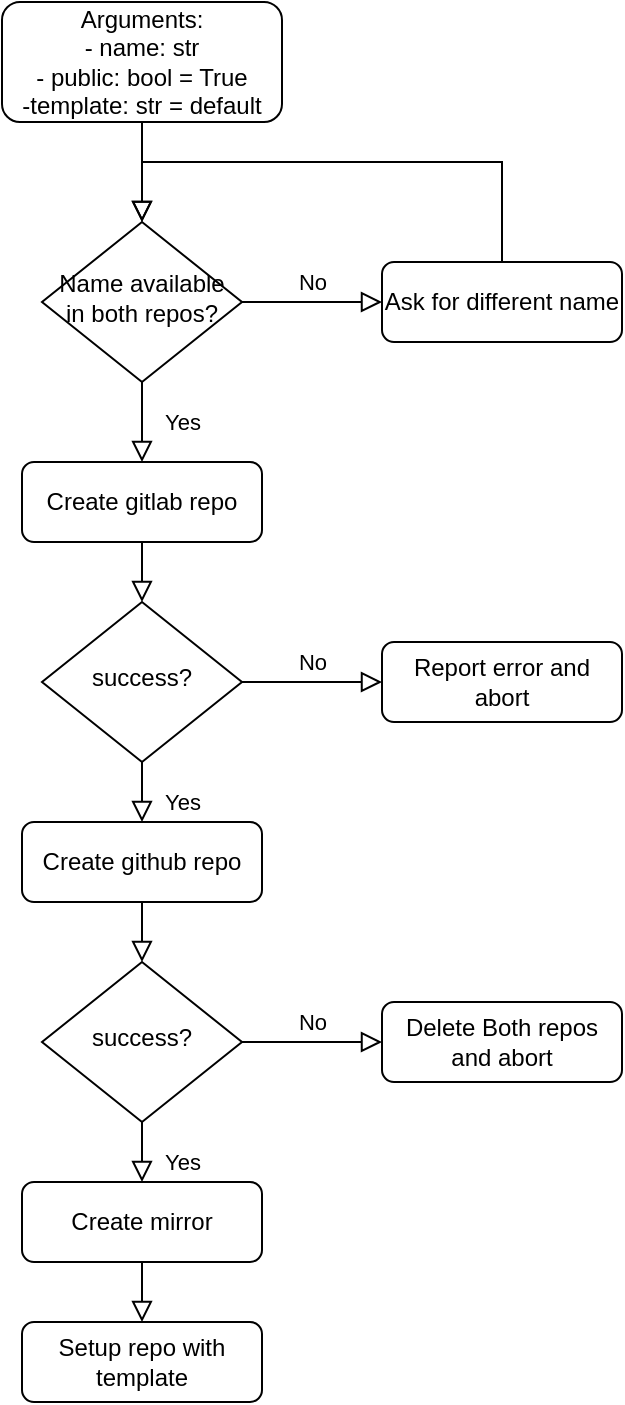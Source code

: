 <mxfile version="13.7.3" type="device"><diagram id="C5RBs43oDa-KdzZeNtuy" name="Page-1"><mxGraphModel dx="780" dy="1214" grid="1" gridSize="10" guides="1" tooltips="1" connect="1" arrows="1" fold="1" page="1" pageScale="1" pageWidth="827" pageHeight="1169" math="0" shadow="0"><root><mxCell id="WIyWlLk6GJQsqaUBKTNV-0"/><mxCell id="WIyWlLk6GJQsqaUBKTNV-1" parent="WIyWlLk6GJQsqaUBKTNV-0"/><mxCell id="WIyWlLk6GJQsqaUBKTNV-2" value="" style="rounded=0;html=1;jettySize=auto;orthogonalLoop=1;fontSize=11;endArrow=block;endFill=0;endSize=8;strokeWidth=1;shadow=0;labelBackgroundColor=none;edgeStyle=orthogonalEdgeStyle;" parent="WIyWlLk6GJQsqaUBKTNV-1" source="WIyWlLk6GJQsqaUBKTNV-3" target="WIyWlLk6GJQsqaUBKTNV-6" edge="1"><mxGeometry relative="1" as="geometry"/></mxCell><mxCell id="WIyWlLk6GJQsqaUBKTNV-3" value="Arguments:&lt;br&gt;- name: str&lt;br&gt;- public: bool = True&lt;br&gt;-template: str = default" style="rounded=1;whiteSpace=wrap;html=1;fontSize=12;glass=0;strokeWidth=1;shadow=0;" parent="WIyWlLk6GJQsqaUBKTNV-1" vertex="1"><mxGeometry x="150" y="60" width="140" height="60" as="geometry"/></mxCell><mxCell id="WIyWlLk6GJQsqaUBKTNV-4" value="Yes" style="rounded=0;html=1;jettySize=auto;orthogonalLoop=1;fontSize=11;endArrow=block;endFill=0;endSize=8;strokeWidth=1;shadow=0;labelBackgroundColor=none;edgeStyle=orthogonalEdgeStyle;entryX=0.5;entryY=0;entryDx=0;entryDy=0;" parent="WIyWlLk6GJQsqaUBKTNV-1" source="WIyWlLk6GJQsqaUBKTNV-6" target="WIyWlLk6GJQsqaUBKTNV-12" edge="1"><mxGeometry y="20" relative="1" as="geometry"><mxPoint as="offset"/><mxPoint x="220" y="290" as="targetPoint"/></mxGeometry></mxCell><mxCell id="WIyWlLk6GJQsqaUBKTNV-5" value="No" style="edgeStyle=orthogonalEdgeStyle;rounded=0;html=1;jettySize=auto;orthogonalLoop=1;fontSize=11;endArrow=block;endFill=0;endSize=8;strokeWidth=1;shadow=0;labelBackgroundColor=none;" parent="WIyWlLk6GJQsqaUBKTNV-1" source="WIyWlLk6GJQsqaUBKTNV-6" target="WIyWlLk6GJQsqaUBKTNV-7" edge="1"><mxGeometry y="10" relative="1" as="geometry"><mxPoint as="offset"/></mxGeometry></mxCell><mxCell id="WIyWlLk6GJQsqaUBKTNV-6" value="Name available in both repos?" style="rhombus;whiteSpace=wrap;html=1;shadow=0;fontFamily=Helvetica;fontSize=12;align=center;strokeWidth=1;spacing=6;spacingTop=-4;" parent="WIyWlLk6GJQsqaUBKTNV-1" vertex="1"><mxGeometry x="170" y="170" width="100" height="80" as="geometry"/></mxCell><mxCell id="WIyWlLk6GJQsqaUBKTNV-7" value="Ask for different name" style="rounded=1;whiteSpace=wrap;html=1;fontSize=12;glass=0;strokeWidth=1;shadow=0;" parent="WIyWlLk6GJQsqaUBKTNV-1" vertex="1"><mxGeometry x="340" y="190" width="120" height="40" as="geometry"/></mxCell><mxCell id="WIyWlLk6GJQsqaUBKTNV-8" value="" style="rounded=0;html=1;jettySize=auto;orthogonalLoop=1;fontSize=11;endArrow=block;endFill=0;endSize=8;strokeWidth=1;shadow=0;labelBackgroundColor=none;edgeStyle=orthogonalEdgeStyle;exitX=0.5;exitY=1;exitDx=0;exitDy=0;entryX=0.5;entryY=0;entryDx=0;entryDy=0;" parent="WIyWlLk6GJQsqaUBKTNV-1" source="WIyWlLk6GJQsqaUBKTNV-12" target="fNJ7m-VlbLFZRWGlVK2U-2" edge="1"><mxGeometry x="0.333" y="20" relative="1" as="geometry"><mxPoint as="offset"/><mxPoint x="220" y="360" as="sourcePoint"/></mxGeometry></mxCell><mxCell id="WIyWlLk6GJQsqaUBKTNV-11" value="Create github repo" style="rounded=1;whiteSpace=wrap;html=1;fontSize=12;glass=0;strokeWidth=1;shadow=0;" parent="WIyWlLk6GJQsqaUBKTNV-1" vertex="1"><mxGeometry x="160" y="470" width="120" height="40" as="geometry"/></mxCell><mxCell id="WIyWlLk6GJQsqaUBKTNV-12" value="Create gitlab repo" style="rounded=1;whiteSpace=wrap;html=1;fontSize=12;glass=0;strokeWidth=1;shadow=0;" parent="WIyWlLk6GJQsqaUBKTNV-1" vertex="1"><mxGeometry x="160" y="290" width="120" height="40" as="geometry"/></mxCell><mxCell id="fNJ7m-VlbLFZRWGlVK2U-2" value="success?" style="rhombus;whiteSpace=wrap;html=1;shadow=0;fontFamily=Helvetica;fontSize=12;align=center;strokeWidth=1;spacing=6;spacingTop=-4;" vertex="1" parent="WIyWlLk6GJQsqaUBKTNV-1"><mxGeometry x="170" y="360" width="100" height="80" as="geometry"/></mxCell><mxCell id="fNJ7m-VlbLFZRWGlVK2U-3" value="Yes" style="rounded=0;html=1;jettySize=auto;orthogonalLoop=1;fontSize=11;endArrow=block;endFill=0;endSize=8;strokeWidth=1;shadow=0;labelBackgroundColor=none;edgeStyle=orthogonalEdgeStyle;exitX=0.5;exitY=1;exitDx=0;exitDy=0;entryX=0.5;entryY=0;entryDx=0;entryDy=0;" edge="1" parent="WIyWlLk6GJQsqaUBKTNV-1" source="fNJ7m-VlbLFZRWGlVK2U-2" target="WIyWlLk6GJQsqaUBKTNV-11"><mxGeometry x="0.333" y="20" relative="1" as="geometry"><mxPoint as="offset"/><mxPoint x="219.5" y="460" as="sourcePoint"/><mxPoint x="219.5" y="490" as="targetPoint"/></mxGeometry></mxCell><mxCell id="fNJ7m-VlbLFZRWGlVK2U-4" value="Report error and abort" style="rounded=1;whiteSpace=wrap;html=1;fontSize=12;glass=0;strokeWidth=1;shadow=0;" vertex="1" parent="WIyWlLk6GJQsqaUBKTNV-1"><mxGeometry x="340" y="380" width="120" height="40" as="geometry"/></mxCell><mxCell id="fNJ7m-VlbLFZRWGlVK2U-6" value="success?" style="rhombus;whiteSpace=wrap;html=1;shadow=0;fontFamily=Helvetica;fontSize=12;align=center;strokeWidth=1;spacing=6;spacingTop=-4;" vertex="1" parent="WIyWlLk6GJQsqaUBKTNV-1"><mxGeometry x="170" y="540" width="100" height="80" as="geometry"/></mxCell><mxCell id="fNJ7m-VlbLFZRWGlVK2U-7" value="" style="rounded=0;html=1;jettySize=auto;orthogonalLoop=1;fontSize=11;endArrow=block;endFill=0;endSize=8;strokeWidth=1;shadow=0;labelBackgroundColor=none;edgeStyle=orthogonalEdgeStyle;exitX=0.5;exitY=1;exitDx=0;exitDy=0;entryX=0.5;entryY=0;entryDx=0;entryDy=0;" edge="1" parent="WIyWlLk6GJQsqaUBKTNV-1" source="WIyWlLk6GJQsqaUBKTNV-11" target="fNJ7m-VlbLFZRWGlVK2U-6"><mxGeometry x="0.333" y="20" relative="1" as="geometry"><mxPoint as="offset"/><mxPoint x="219.5" y="530" as="sourcePoint"/><mxPoint x="220" y="540" as="targetPoint"/></mxGeometry></mxCell><mxCell id="fNJ7m-VlbLFZRWGlVK2U-8" value="No" style="edgeStyle=orthogonalEdgeStyle;rounded=0;html=1;jettySize=auto;orthogonalLoop=1;fontSize=11;endArrow=block;endFill=0;endSize=8;strokeWidth=1;shadow=0;labelBackgroundColor=none;exitX=1;exitY=0.5;exitDx=0;exitDy=0;entryX=0;entryY=0.5;entryDx=0;entryDy=0;" edge="1" parent="WIyWlLk6GJQsqaUBKTNV-1" source="fNJ7m-VlbLFZRWGlVK2U-2" target="fNJ7m-VlbLFZRWGlVK2U-4"><mxGeometry y="10" relative="1" as="geometry"><mxPoint as="offset"/><mxPoint x="290" y="399.5" as="sourcePoint"/><mxPoint x="320" y="400" as="targetPoint"/></mxGeometry></mxCell><mxCell id="fNJ7m-VlbLFZRWGlVK2U-9" value="" style="rounded=0;html=1;jettySize=auto;orthogonalLoop=1;fontSize=11;endArrow=block;endFill=0;endSize=8;strokeWidth=1;shadow=0;labelBackgroundColor=none;edgeStyle=orthogonalEdgeStyle;entryX=0.5;entryY=0;entryDx=0;entryDy=0;exitX=0.5;exitY=0;exitDx=0;exitDy=0;" edge="1" parent="WIyWlLk6GJQsqaUBKTNV-1" source="WIyWlLk6GJQsqaUBKTNV-7" target="WIyWlLk6GJQsqaUBKTNV-6"><mxGeometry relative="1" as="geometry"><mxPoint x="399.5" y="100" as="sourcePoint"/><mxPoint x="399.5" y="150" as="targetPoint"/><Array as="points"><mxPoint x="400" y="140"/><mxPoint x="220" y="140"/></Array></mxGeometry></mxCell><mxCell id="fNJ7m-VlbLFZRWGlVK2U-10" value="No" style="edgeStyle=orthogonalEdgeStyle;rounded=0;html=1;jettySize=auto;orthogonalLoop=1;fontSize=11;endArrow=block;endFill=0;endSize=8;strokeWidth=1;shadow=0;labelBackgroundColor=none;exitX=1;exitY=0.5;exitDx=0;exitDy=0;entryX=0;entryY=0.5;entryDx=0;entryDy=0;" edge="1" parent="WIyWlLk6GJQsqaUBKTNV-1" source="fNJ7m-VlbLFZRWGlVK2U-6" target="fNJ7m-VlbLFZRWGlVK2U-11"><mxGeometry y="10" relative="1" as="geometry"><mxPoint as="offset"/><mxPoint x="300" y="565" as="sourcePoint"/><mxPoint x="370" y="565" as="targetPoint"/><Array as="points"/></mxGeometry></mxCell><mxCell id="fNJ7m-VlbLFZRWGlVK2U-11" value="Delete Both repos and abort" style="rounded=1;whiteSpace=wrap;html=1;fontSize=12;glass=0;strokeWidth=1;shadow=0;" vertex="1" parent="WIyWlLk6GJQsqaUBKTNV-1"><mxGeometry x="340" y="560" width="120" height="40" as="geometry"/></mxCell><mxCell id="fNJ7m-VlbLFZRWGlVK2U-12" value="Create mirror" style="rounded=1;whiteSpace=wrap;html=1;fontSize=12;glass=0;strokeWidth=1;shadow=0;" vertex="1" parent="WIyWlLk6GJQsqaUBKTNV-1"><mxGeometry x="160" y="650" width="120" height="40" as="geometry"/></mxCell><mxCell id="fNJ7m-VlbLFZRWGlVK2U-13" value="Yes" style="rounded=0;html=1;jettySize=auto;orthogonalLoop=1;fontSize=11;endArrow=block;endFill=0;endSize=8;strokeWidth=1;shadow=0;labelBackgroundColor=none;edgeStyle=orthogonalEdgeStyle;exitX=0.5;exitY=1;exitDx=0;exitDy=0;entryX=0.5;entryY=0;entryDx=0;entryDy=0;" edge="1" parent="WIyWlLk6GJQsqaUBKTNV-1" source="fNJ7m-VlbLFZRWGlVK2U-6" target="fNJ7m-VlbLFZRWGlVK2U-12"><mxGeometry x="0.333" y="20" relative="1" as="geometry"><mxPoint as="offset"/><mxPoint x="260" y="620" as="sourcePoint"/><mxPoint x="260" y="650" as="targetPoint"/></mxGeometry></mxCell><mxCell id="fNJ7m-VlbLFZRWGlVK2U-14" value="Setup repo with template" style="rounded=1;whiteSpace=wrap;html=1;fontSize=12;glass=0;strokeWidth=1;shadow=0;" vertex="1" parent="WIyWlLk6GJQsqaUBKTNV-1"><mxGeometry x="160" y="720" width="120" height="40" as="geometry"/></mxCell><mxCell id="fNJ7m-VlbLFZRWGlVK2U-15" value="" style="rounded=0;html=1;jettySize=auto;orthogonalLoop=1;fontSize=11;endArrow=block;endFill=0;endSize=8;strokeWidth=1;shadow=0;labelBackgroundColor=none;edgeStyle=orthogonalEdgeStyle;exitX=0.5;exitY=1;exitDx=0;exitDy=0;entryX=0.5;entryY=0;entryDx=0;entryDy=0;" edge="1" parent="WIyWlLk6GJQsqaUBKTNV-1" source="fNJ7m-VlbLFZRWGlVK2U-12" target="fNJ7m-VlbLFZRWGlVK2U-14"><mxGeometry x="0.333" y="20" relative="1" as="geometry"><mxPoint as="offset"/><mxPoint x="219.5" y="720" as="sourcePoint"/><mxPoint x="219.5" y="750" as="targetPoint"/></mxGeometry></mxCell></root></mxGraphModel></diagram></mxfile>